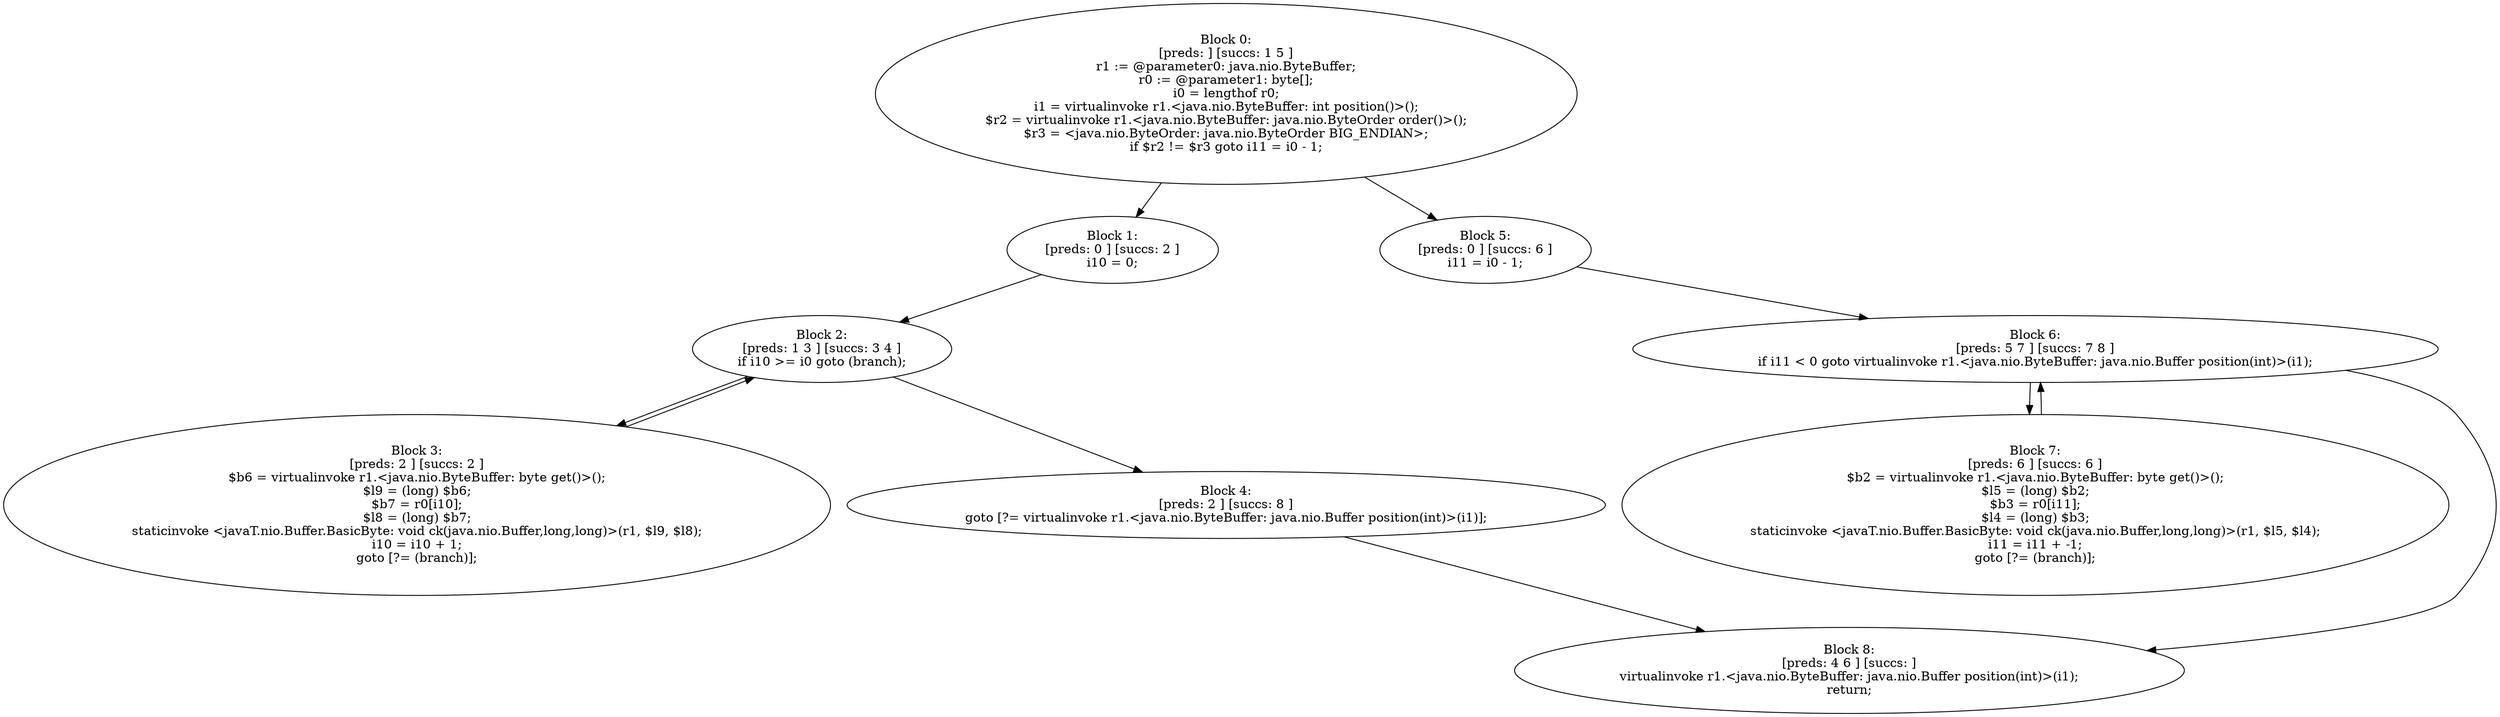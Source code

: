 digraph "unitGraph" {
    "Block 0:
[preds: ] [succs: 1 5 ]
r1 := @parameter0: java.nio.ByteBuffer;
r0 := @parameter1: byte[];
i0 = lengthof r0;
i1 = virtualinvoke r1.<java.nio.ByteBuffer: int position()>();
$r2 = virtualinvoke r1.<java.nio.ByteBuffer: java.nio.ByteOrder order()>();
$r3 = <java.nio.ByteOrder: java.nio.ByteOrder BIG_ENDIAN>;
if $r2 != $r3 goto i11 = i0 - 1;
"
    "Block 1:
[preds: 0 ] [succs: 2 ]
i10 = 0;
"
    "Block 2:
[preds: 1 3 ] [succs: 3 4 ]
if i10 >= i0 goto (branch);
"
    "Block 3:
[preds: 2 ] [succs: 2 ]
$b6 = virtualinvoke r1.<java.nio.ByteBuffer: byte get()>();
$l9 = (long) $b6;
$b7 = r0[i10];
$l8 = (long) $b7;
staticinvoke <javaT.nio.Buffer.BasicByte: void ck(java.nio.Buffer,long,long)>(r1, $l9, $l8);
i10 = i10 + 1;
goto [?= (branch)];
"
    "Block 4:
[preds: 2 ] [succs: 8 ]
goto [?= virtualinvoke r1.<java.nio.ByteBuffer: java.nio.Buffer position(int)>(i1)];
"
    "Block 5:
[preds: 0 ] [succs: 6 ]
i11 = i0 - 1;
"
    "Block 6:
[preds: 5 7 ] [succs: 7 8 ]
if i11 < 0 goto virtualinvoke r1.<java.nio.ByteBuffer: java.nio.Buffer position(int)>(i1);
"
    "Block 7:
[preds: 6 ] [succs: 6 ]
$b2 = virtualinvoke r1.<java.nio.ByteBuffer: byte get()>();
$l5 = (long) $b2;
$b3 = r0[i11];
$l4 = (long) $b3;
staticinvoke <javaT.nio.Buffer.BasicByte: void ck(java.nio.Buffer,long,long)>(r1, $l5, $l4);
i11 = i11 + -1;
goto [?= (branch)];
"
    "Block 8:
[preds: 4 6 ] [succs: ]
virtualinvoke r1.<java.nio.ByteBuffer: java.nio.Buffer position(int)>(i1);
return;
"
    "Block 0:
[preds: ] [succs: 1 5 ]
r1 := @parameter0: java.nio.ByteBuffer;
r0 := @parameter1: byte[];
i0 = lengthof r0;
i1 = virtualinvoke r1.<java.nio.ByteBuffer: int position()>();
$r2 = virtualinvoke r1.<java.nio.ByteBuffer: java.nio.ByteOrder order()>();
$r3 = <java.nio.ByteOrder: java.nio.ByteOrder BIG_ENDIAN>;
if $r2 != $r3 goto i11 = i0 - 1;
"->"Block 1:
[preds: 0 ] [succs: 2 ]
i10 = 0;
";
    "Block 0:
[preds: ] [succs: 1 5 ]
r1 := @parameter0: java.nio.ByteBuffer;
r0 := @parameter1: byte[];
i0 = lengthof r0;
i1 = virtualinvoke r1.<java.nio.ByteBuffer: int position()>();
$r2 = virtualinvoke r1.<java.nio.ByteBuffer: java.nio.ByteOrder order()>();
$r3 = <java.nio.ByteOrder: java.nio.ByteOrder BIG_ENDIAN>;
if $r2 != $r3 goto i11 = i0 - 1;
"->"Block 5:
[preds: 0 ] [succs: 6 ]
i11 = i0 - 1;
";
    "Block 1:
[preds: 0 ] [succs: 2 ]
i10 = 0;
"->"Block 2:
[preds: 1 3 ] [succs: 3 4 ]
if i10 >= i0 goto (branch);
";
    "Block 2:
[preds: 1 3 ] [succs: 3 4 ]
if i10 >= i0 goto (branch);
"->"Block 3:
[preds: 2 ] [succs: 2 ]
$b6 = virtualinvoke r1.<java.nio.ByteBuffer: byte get()>();
$l9 = (long) $b6;
$b7 = r0[i10];
$l8 = (long) $b7;
staticinvoke <javaT.nio.Buffer.BasicByte: void ck(java.nio.Buffer,long,long)>(r1, $l9, $l8);
i10 = i10 + 1;
goto [?= (branch)];
";
    "Block 2:
[preds: 1 3 ] [succs: 3 4 ]
if i10 >= i0 goto (branch);
"->"Block 4:
[preds: 2 ] [succs: 8 ]
goto [?= virtualinvoke r1.<java.nio.ByteBuffer: java.nio.Buffer position(int)>(i1)];
";
    "Block 3:
[preds: 2 ] [succs: 2 ]
$b6 = virtualinvoke r1.<java.nio.ByteBuffer: byte get()>();
$l9 = (long) $b6;
$b7 = r0[i10];
$l8 = (long) $b7;
staticinvoke <javaT.nio.Buffer.BasicByte: void ck(java.nio.Buffer,long,long)>(r1, $l9, $l8);
i10 = i10 + 1;
goto [?= (branch)];
"->"Block 2:
[preds: 1 3 ] [succs: 3 4 ]
if i10 >= i0 goto (branch);
";
    "Block 4:
[preds: 2 ] [succs: 8 ]
goto [?= virtualinvoke r1.<java.nio.ByteBuffer: java.nio.Buffer position(int)>(i1)];
"->"Block 8:
[preds: 4 6 ] [succs: ]
virtualinvoke r1.<java.nio.ByteBuffer: java.nio.Buffer position(int)>(i1);
return;
";
    "Block 5:
[preds: 0 ] [succs: 6 ]
i11 = i0 - 1;
"->"Block 6:
[preds: 5 7 ] [succs: 7 8 ]
if i11 < 0 goto virtualinvoke r1.<java.nio.ByteBuffer: java.nio.Buffer position(int)>(i1);
";
    "Block 6:
[preds: 5 7 ] [succs: 7 8 ]
if i11 < 0 goto virtualinvoke r1.<java.nio.ByteBuffer: java.nio.Buffer position(int)>(i1);
"->"Block 7:
[preds: 6 ] [succs: 6 ]
$b2 = virtualinvoke r1.<java.nio.ByteBuffer: byte get()>();
$l5 = (long) $b2;
$b3 = r0[i11];
$l4 = (long) $b3;
staticinvoke <javaT.nio.Buffer.BasicByte: void ck(java.nio.Buffer,long,long)>(r1, $l5, $l4);
i11 = i11 + -1;
goto [?= (branch)];
";
    "Block 6:
[preds: 5 7 ] [succs: 7 8 ]
if i11 < 0 goto virtualinvoke r1.<java.nio.ByteBuffer: java.nio.Buffer position(int)>(i1);
"->"Block 8:
[preds: 4 6 ] [succs: ]
virtualinvoke r1.<java.nio.ByteBuffer: java.nio.Buffer position(int)>(i1);
return;
";
    "Block 7:
[preds: 6 ] [succs: 6 ]
$b2 = virtualinvoke r1.<java.nio.ByteBuffer: byte get()>();
$l5 = (long) $b2;
$b3 = r0[i11];
$l4 = (long) $b3;
staticinvoke <javaT.nio.Buffer.BasicByte: void ck(java.nio.Buffer,long,long)>(r1, $l5, $l4);
i11 = i11 + -1;
goto [?= (branch)];
"->"Block 6:
[preds: 5 7 ] [succs: 7 8 ]
if i11 < 0 goto virtualinvoke r1.<java.nio.ByteBuffer: java.nio.Buffer position(int)>(i1);
";
}
